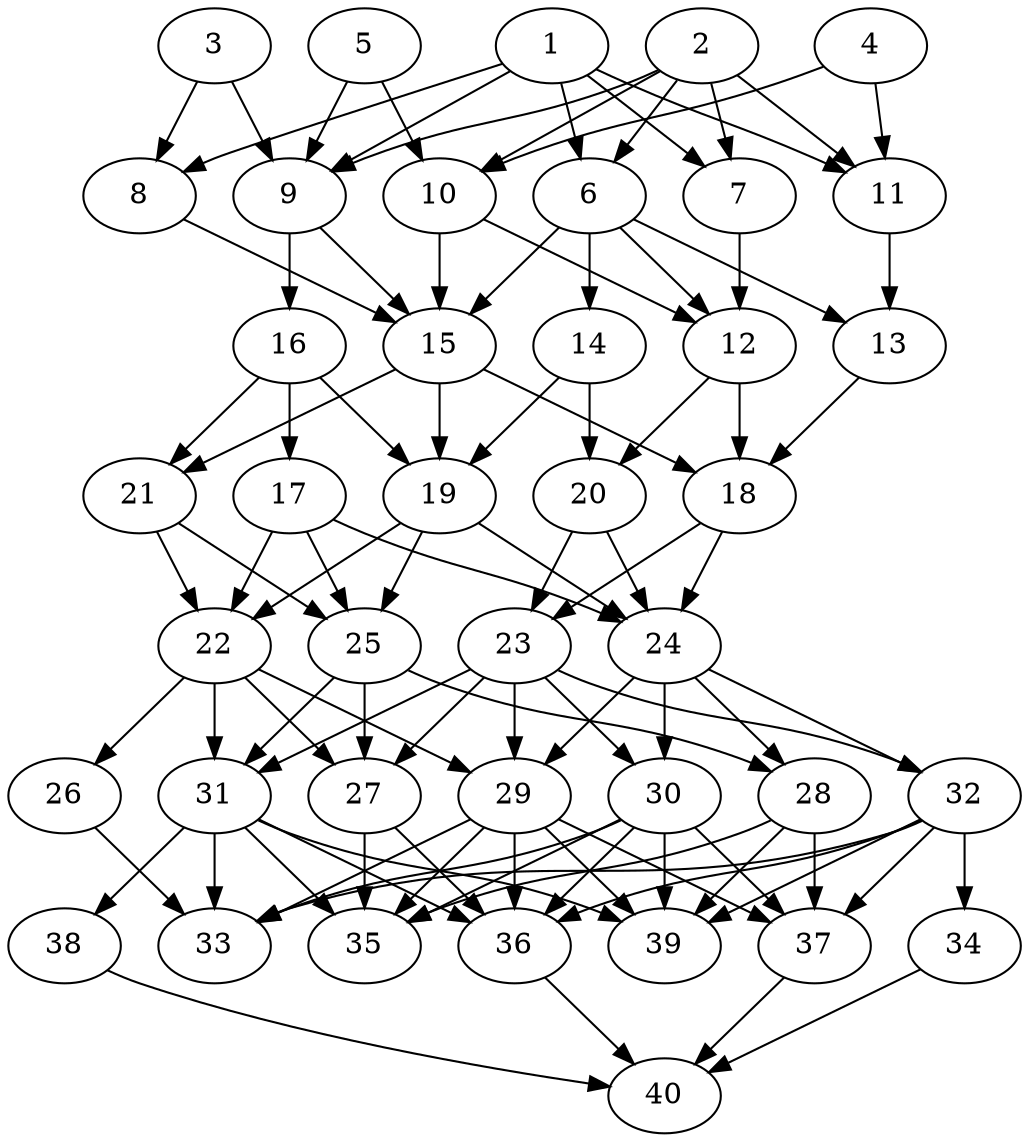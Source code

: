 // DAG automatically generated by daggen at Thu Oct  3 14:06:49 2019
// ./daggen --dot -n 40 --ccr 0.4 --fat 0.5 --regular 0.7 --density 0.7 --mindata 5242880 --maxdata 52428800 
digraph G {
  1 [size="85271040", alpha="0.04", expect_size="34108416"] 
  1 -> 6 [size ="34108416"]
  1 -> 7 [size ="34108416"]
  1 -> 8 [size ="34108416"]
  1 -> 9 [size ="34108416"]
  1 -> 11 [size ="34108416"]
  2 [size="38187520", alpha="0.17", expect_size="15275008"] 
  2 -> 6 [size ="15275008"]
  2 -> 7 [size ="15275008"]
  2 -> 9 [size ="15275008"]
  2 -> 10 [size ="15275008"]
  2 -> 11 [size ="15275008"]
  3 [size="98920960", alpha="0.15", expect_size="39568384"] 
  3 -> 8 [size ="39568384"]
  3 -> 9 [size ="39568384"]
  4 [size="84544000", alpha="0.15", expect_size="33817600"] 
  4 -> 10 [size ="33817600"]
  4 -> 11 [size ="33817600"]
  5 [size="17305600", alpha="0.14", expect_size="6922240"] 
  5 -> 9 [size ="6922240"]
  5 -> 10 [size ="6922240"]
  6 [size="20249600", alpha="0.05", expect_size="8099840"] 
  6 -> 12 [size ="8099840"]
  6 -> 13 [size ="8099840"]
  6 -> 14 [size ="8099840"]
  6 -> 15 [size ="8099840"]
  7 [size="18769920", alpha="0.16", expect_size="7507968"] 
  7 -> 12 [size ="7507968"]
  8 [size="117831680", alpha="0.03", expect_size="47132672"] 
  8 -> 15 [size ="47132672"]
  9 [size="78044160", alpha="0.08", expect_size="31217664"] 
  9 -> 15 [size ="31217664"]
  9 -> 16 [size ="31217664"]
  10 [size="99235840", alpha="0.04", expect_size="39694336"] 
  10 -> 12 [size ="39694336"]
  10 -> 15 [size ="39694336"]
  11 [size="94937600", alpha="0.19", expect_size="37975040"] 
  11 -> 13 [size ="37975040"]
  12 [size="118264320", alpha="0.19", expect_size="47305728"] 
  12 -> 18 [size ="47305728"]
  12 -> 20 [size ="47305728"]
  13 [size="99097600", alpha="0.11", expect_size="39639040"] 
  13 -> 18 [size ="39639040"]
  14 [size="69498880", alpha="0.08", expect_size="27799552"] 
  14 -> 19 [size ="27799552"]
  14 -> 20 [size ="27799552"]
  15 [size="37834240", alpha="0.13", expect_size="15133696"] 
  15 -> 18 [size ="15133696"]
  15 -> 19 [size ="15133696"]
  15 -> 21 [size ="15133696"]
  16 [size="121216000", alpha="0.14", expect_size="48486400"] 
  16 -> 17 [size ="48486400"]
  16 -> 19 [size ="48486400"]
  16 -> 21 [size ="48486400"]
  17 [size="31851520", alpha="0.04", expect_size="12740608"] 
  17 -> 22 [size ="12740608"]
  17 -> 24 [size ="12740608"]
  17 -> 25 [size ="12740608"]
  18 [size="124904960", alpha="0.20", expect_size="49961984"] 
  18 -> 23 [size ="49961984"]
  18 -> 24 [size ="49961984"]
  19 [size="22220800", alpha="0.03", expect_size="8888320"] 
  19 -> 22 [size ="8888320"]
  19 -> 24 [size ="8888320"]
  19 -> 25 [size ="8888320"]
  20 [size="69647360", alpha="0.04", expect_size="27858944"] 
  20 -> 23 [size ="27858944"]
  20 -> 24 [size ="27858944"]
  21 [size="92188160", alpha="0.16", expect_size="36875264"] 
  21 -> 22 [size ="36875264"]
  21 -> 25 [size ="36875264"]
  22 [size="87462400", alpha="0.14", expect_size="34984960"] 
  22 -> 26 [size ="34984960"]
  22 -> 27 [size ="34984960"]
  22 -> 29 [size ="34984960"]
  22 -> 31 [size ="34984960"]
  23 [size="80222720", alpha="0.05", expect_size="32089088"] 
  23 -> 27 [size ="32089088"]
  23 -> 29 [size ="32089088"]
  23 -> 30 [size ="32089088"]
  23 -> 31 [size ="32089088"]
  23 -> 32 [size ="32089088"]
  24 [size="27586560", alpha="0.09", expect_size="11034624"] 
  24 -> 28 [size ="11034624"]
  24 -> 29 [size ="11034624"]
  24 -> 30 [size ="11034624"]
  24 -> 32 [size ="11034624"]
  25 [size="76559360", alpha="0.14", expect_size="30623744"] 
  25 -> 27 [size ="30623744"]
  25 -> 28 [size ="30623744"]
  25 -> 31 [size ="30623744"]
  26 [size="32473600", alpha="0.19", expect_size="12989440"] 
  26 -> 33 [size ="12989440"]
  27 [size="116971520", alpha="0.06", expect_size="46788608"] 
  27 -> 35 [size ="46788608"]
  27 -> 36 [size ="46788608"]
  28 [size="22988800", alpha="0.11", expect_size="9195520"] 
  28 -> 35 [size ="9195520"]
  28 -> 37 [size ="9195520"]
  28 -> 39 [size ="9195520"]
  29 [size="21931520", alpha="0.06", expect_size="8772608"] 
  29 -> 33 [size ="8772608"]
  29 -> 35 [size ="8772608"]
  29 -> 36 [size ="8772608"]
  29 -> 37 [size ="8772608"]
  29 -> 39 [size ="8772608"]
  30 [size="38848000", alpha="0.16", expect_size="15539200"] 
  30 -> 33 [size ="15539200"]
  30 -> 35 [size ="15539200"]
  30 -> 36 [size ="15539200"]
  30 -> 37 [size ="15539200"]
  30 -> 39 [size ="15539200"]
  31 [size="59724800", alpha="0.00", expect_size="23889920"] 
  31 -> 33 [size ="23889920"]
  31 -> 35 [size ="23889920"]
  31 -> 36 [size ="23889920"]
  31 -> 38 [size ="23889920"]
  31 -> 39 [size ="23889920"]
  32 [size="38758400", alpha="0.02", expect_size="15503360"] 
  32 -> 33 [size ="15503360"]
  32 -> 34 [size ="15503360"]
  32 -> 36 [size ="15503360"]
  32 -> 37 [size ="15503360"]
  32 -> 39 [size ="15503360"]
  33 [size="118999040", alpha="0.18", expect_size="47599616"] 
  34 [size="32363520", alpha="0.04", expect_size="12945408"] 
  34 -> 40 [size ="12945408"]
  35 [size="86218240", alpha="0.14", expect_size="34487296"] 
  36 [size="48837120", alpha="0.03", expect_size="19534848"] 
  36 -> 40 [size ="19534848"]
  37 [size="45327360", alpha="0.14", expect_size="18130944"] 
  37 -> 40 [size ="18130944"]
  38 [size="81349120", alpha="0.05", expect_size="32539648"] 
  38 -> 40 [size ="32539648"]
  39 [size="25704960", alpha="0.17", expect_size="10281984"] 
  40 [size="61294080", alpha="0.19", expect_size="24517632"] 
}
